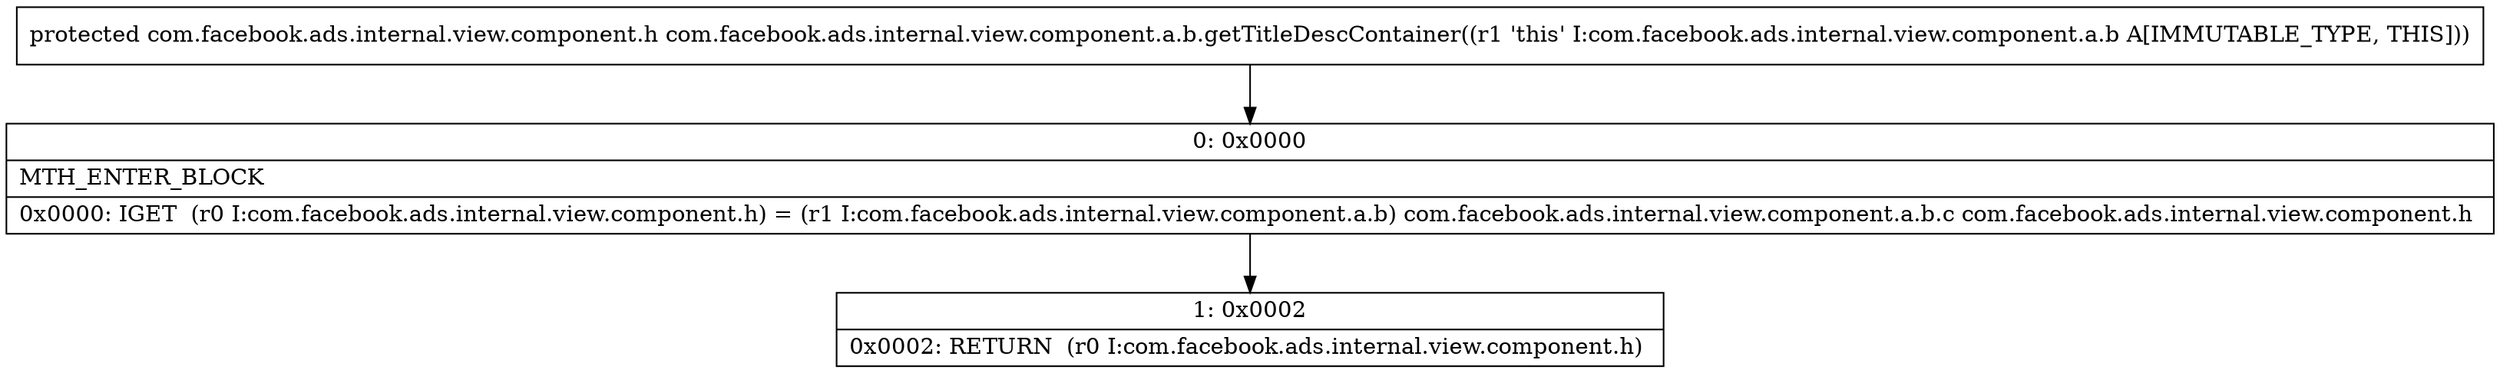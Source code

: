 digraph "CFG forcom.facebook.ads.internal.view.component.a.b.getTitleDescContainer()Lcom\/facebook\/ads\/internal\/view\/component\/h;" {
Node_0 [shape=record,label="{0\:\ 0x0000|MTH_ENTER_BLOCK\l|0x0000: IGET  (r0 I:com.facebook.ads.internal.view.component.h) = (r1 I:com.facebook.ads.internal.view.component.a.b) com.facebook.ads.internal.view.component.a.b.c com.facebook.ads.internal.view.component.h \l}"];
Node_1 [shape=record,label="{1\:\ 0x0002|0x0002: RETURN  (r0 I:com.facebook.ads.internal.view.component.h) \l}"];
MethodNode[shape=record,label="{protected com.facebook.ads.internal.view.component.h com.facebook.ads.internal.view.component.a.b.getTitleDescContainer((r1 'this' I:com.facebook.ads.internal.view.component.a.b A[IMMUTABLE_TYPE, THIS])) }"];
MethodNode -> Node_0;
Node_0 -> Node_1;
}

